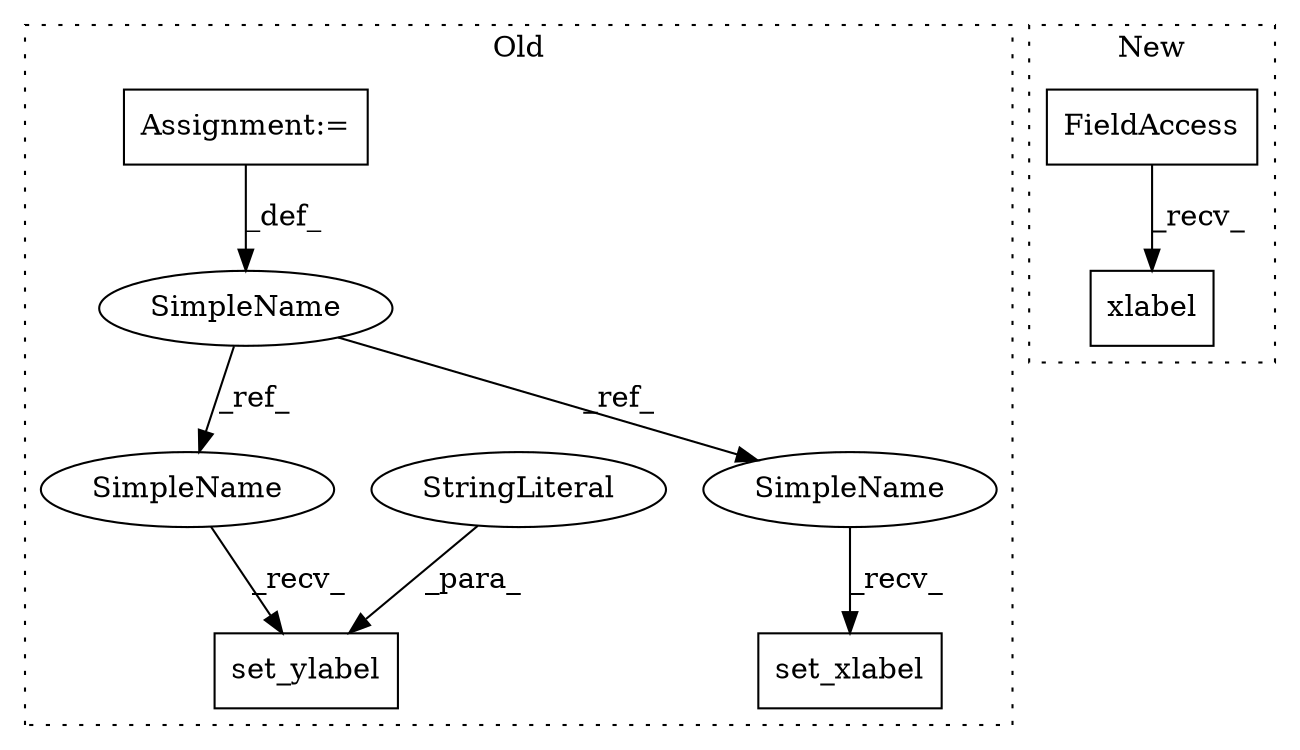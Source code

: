 digraph G {
subgraph cluster0 {
1 [label="set_ylabel" a="32" s="20517,20538" l="11,1" shape="box"];
4 [label="StringLiteral" a="45" s="20528" l="10" shape="ellipse"];
5 [label="SimpleName" a="42" s="20291" l="2" shape="ellipse"];
6 [label="set_xlabel" a="32" s="20486,20507" l="11,1" shape="box"];
7 [label="Assignment:=" a="7" s="20293" l="1" shape="box"];
8 [label="SimpleName" a="42" s="20514" l="2" shape="ellipse"];
9 [label="SimpleName" a="42" s="20483" l="2" shape="ellipse"];
label = "Old";
style="dotted";
}
subgraph cluster1 {
2 [label="xlabel" a="32" s="20490,20507" l="7,1" shape="box"];
3 [label="FieldAccess" a="22" s="20472" l="10" shape="box"];
label = "New";
style="dotted";
}
3 -> 2 [label="_recv_"];
4 -> 1 [label="_para_"];
5 -> 9 [label="_ref_"];
5 -> 8 [label="_ref_"];
7 -> 5 [label="_def_"];
8 -> 1 [label="_recv_"];
9 -> 6 [label="_recv_"];
}